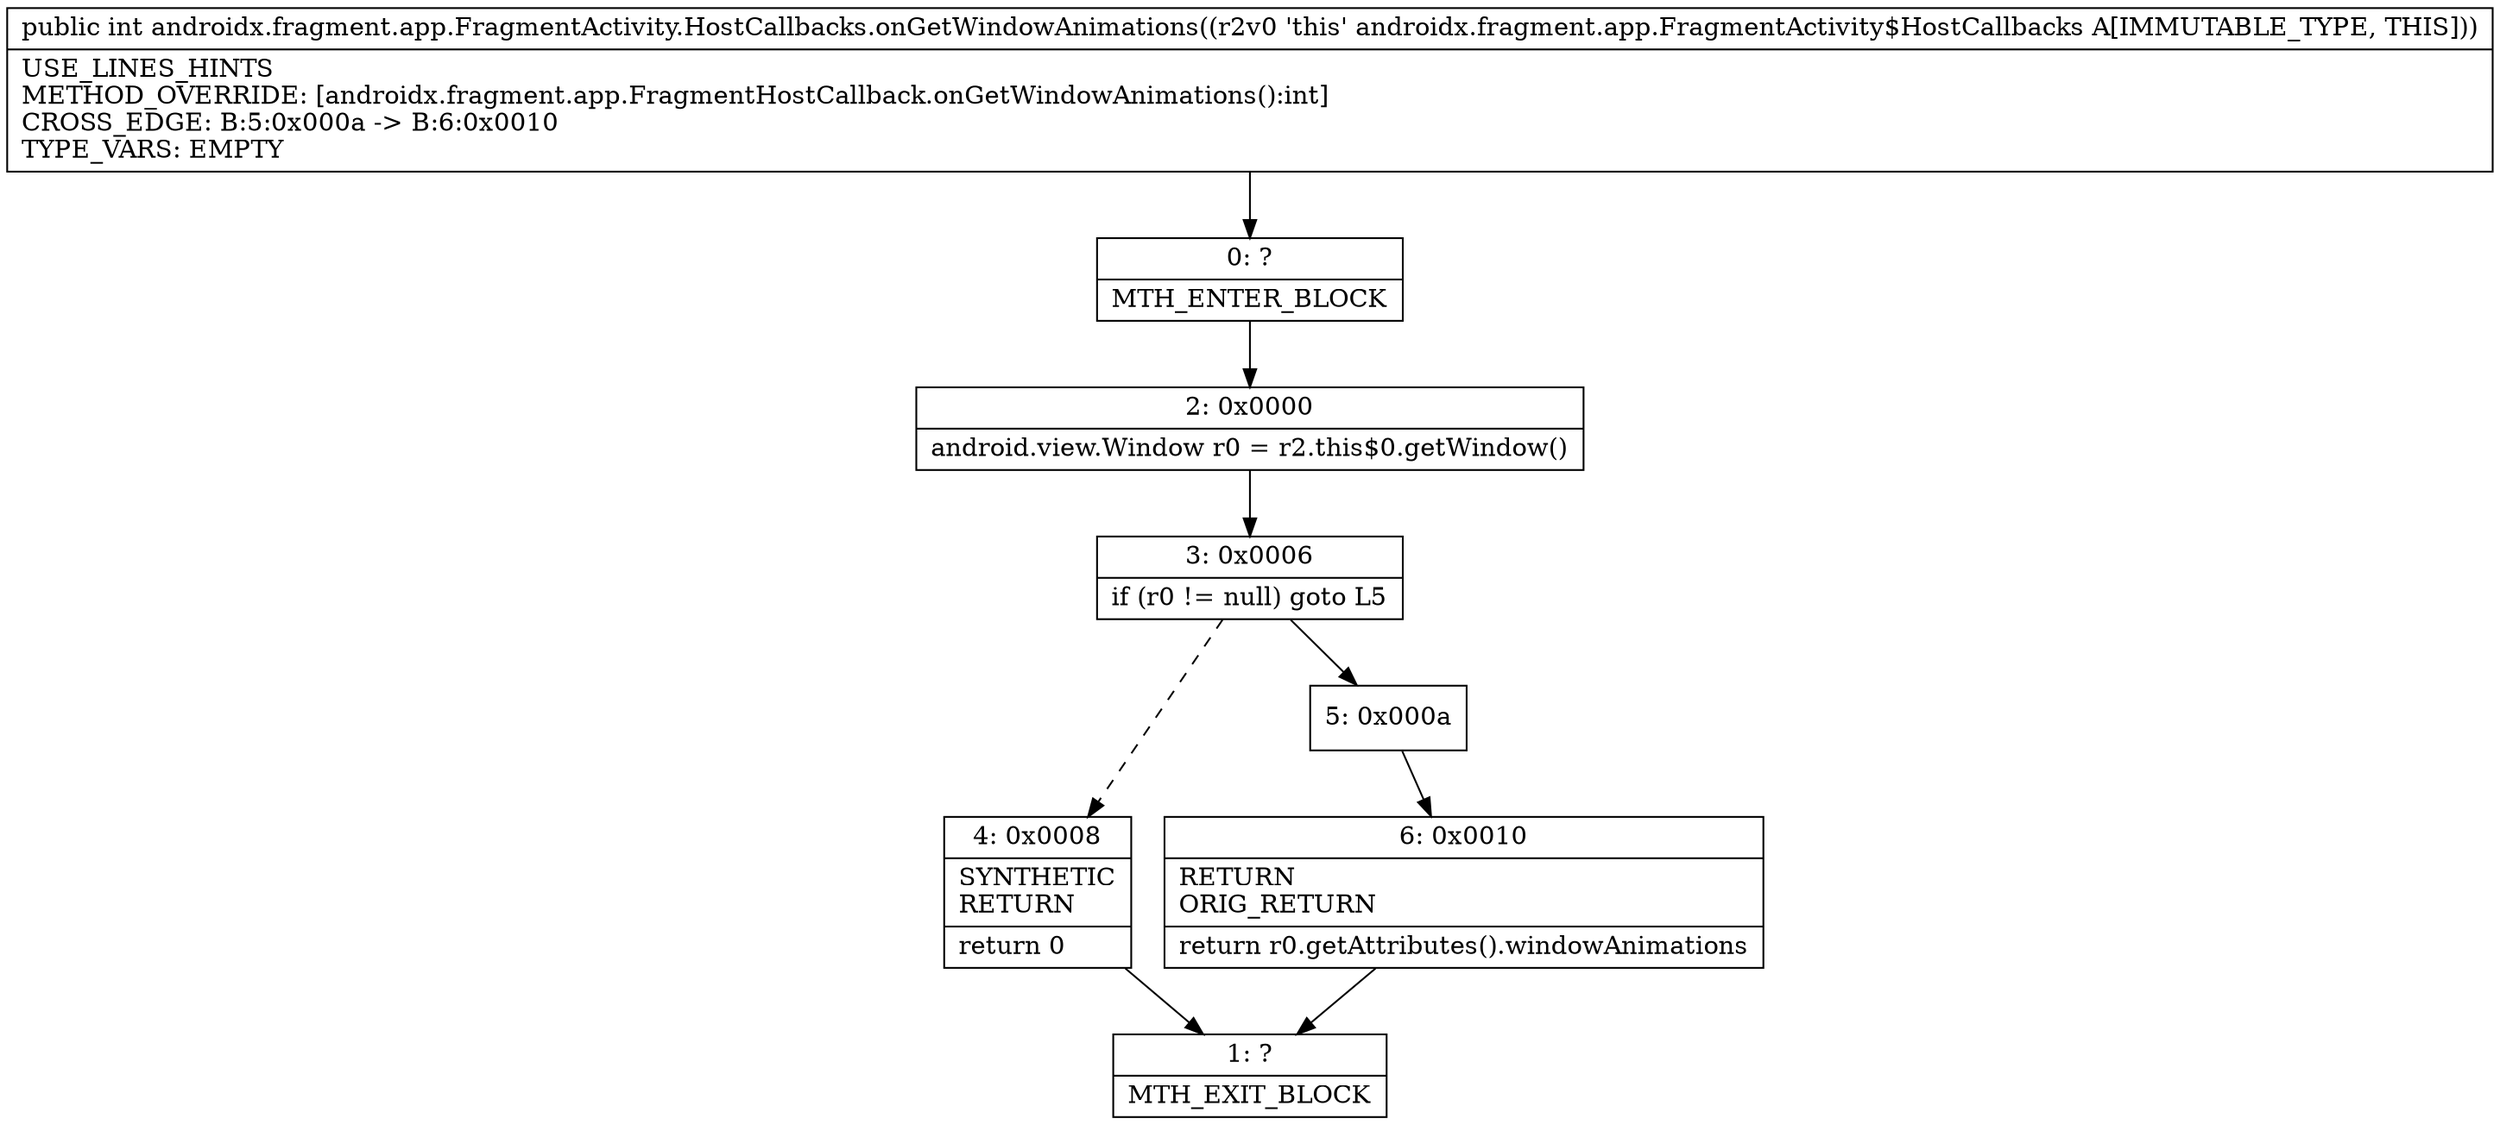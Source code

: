digraph "CFG forandroidx.fragment.app.FragmentActivity.HostCallbacks.onGetWindowAnimations()I" {
Node_0 [shape=record,label="{0\:\ ?|MTH_ENTER_BLOCK\l}"];
Node_2 [shape=record,label="{2\:\ 0x0000|android.view.Window r0 = r2.this$0.getWindow()\l}"];
Node_3 [shape=record,label="{3\:\ 0x0006|if (r0 != null) goto L5\l}"];
Node_4 [shape=record,label="{4\:\ 0x0008|SYNTHETIC\lRETURN\l|return 0\l}"];
Node_1 [shape=record,label="{1\:\ ?|MTH_EXIT_BLOCK\l}"];
Node_5 [shape=record,label="{5\:\ 0x000a}"];
Node_6 [shape=record,label="{6\:\ 0x0010|RETURN\lORIG_RETURN\l|return r0.getAttributes().windowAnimations\l}"];
MethodNode[shape=record,label="{public int androidx.fragment.app.FragmentActivity.HostCallbacks.onGetWindowAnimations((r2v0 'this' androidx.fragment.app.FragmentActivity$HostCallbacks A[IMMUTABLE_TYPE, THIS]))  | USE_LINES_HINTS\lMETHOD_OVERRIDE: [androidx.fragment.app.FragmentHostCallback.onGetWindowAnimations():int]\lCROSS_EDGE: B:5:0x000a \-\> B:6:0x0010\lTYPE_VARS: EMPTY\l}"];
MethodNode -> Node_0;Node_0 -> Node_2;
Node_2 -> Node_3;
Node_3 -> Node_4[style=dashed];
Node_3 -> Node_5;
Node_4 -> Node_1;
Node_5 -> Node_6;
Node_6 -> Node_1;
}


